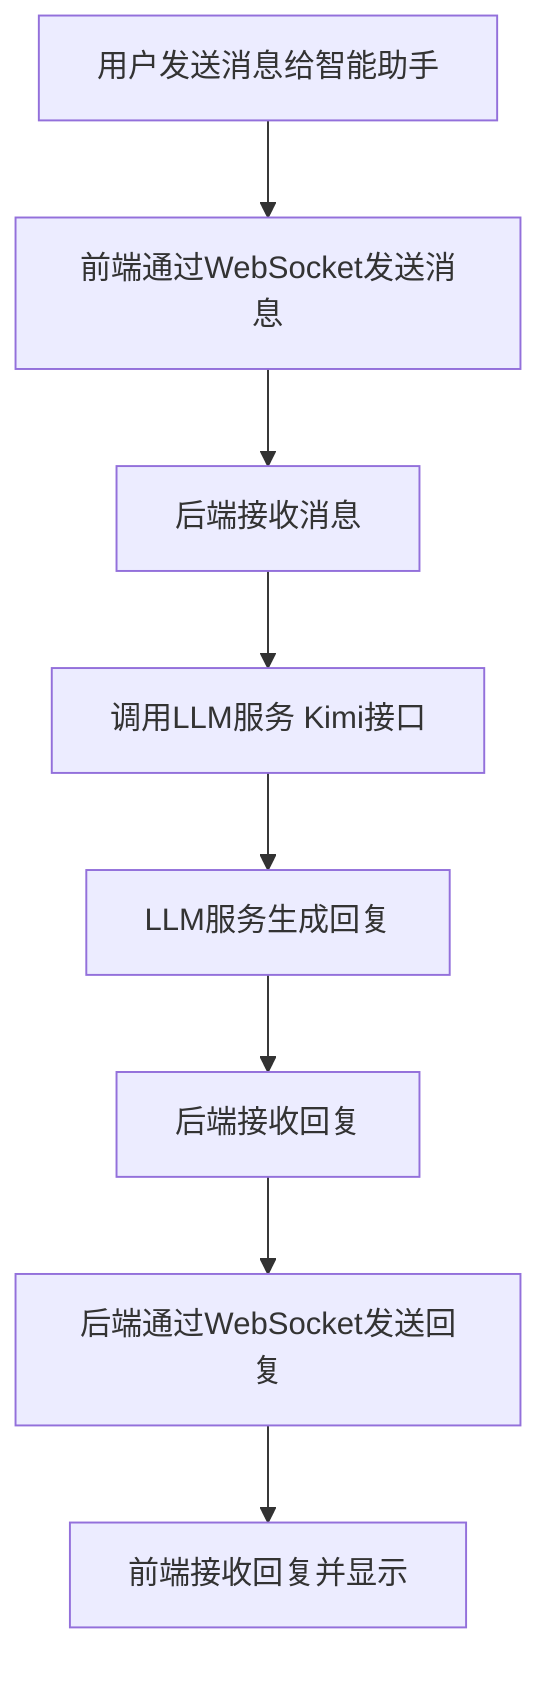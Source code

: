 graph TD
    A[用户发送消息给智能助手] --> B[前端通过WebSocket发送消息]
    B --> C[后端接收消息]
    C --> D[调用LLM服务 Kimi接口]
    D --> E[LLM服务生成回复]
    E --> F[后端接收回复]
    F --> G[后端通过WebSocket发送回复]
    G --> H[前端接收回复并显示]